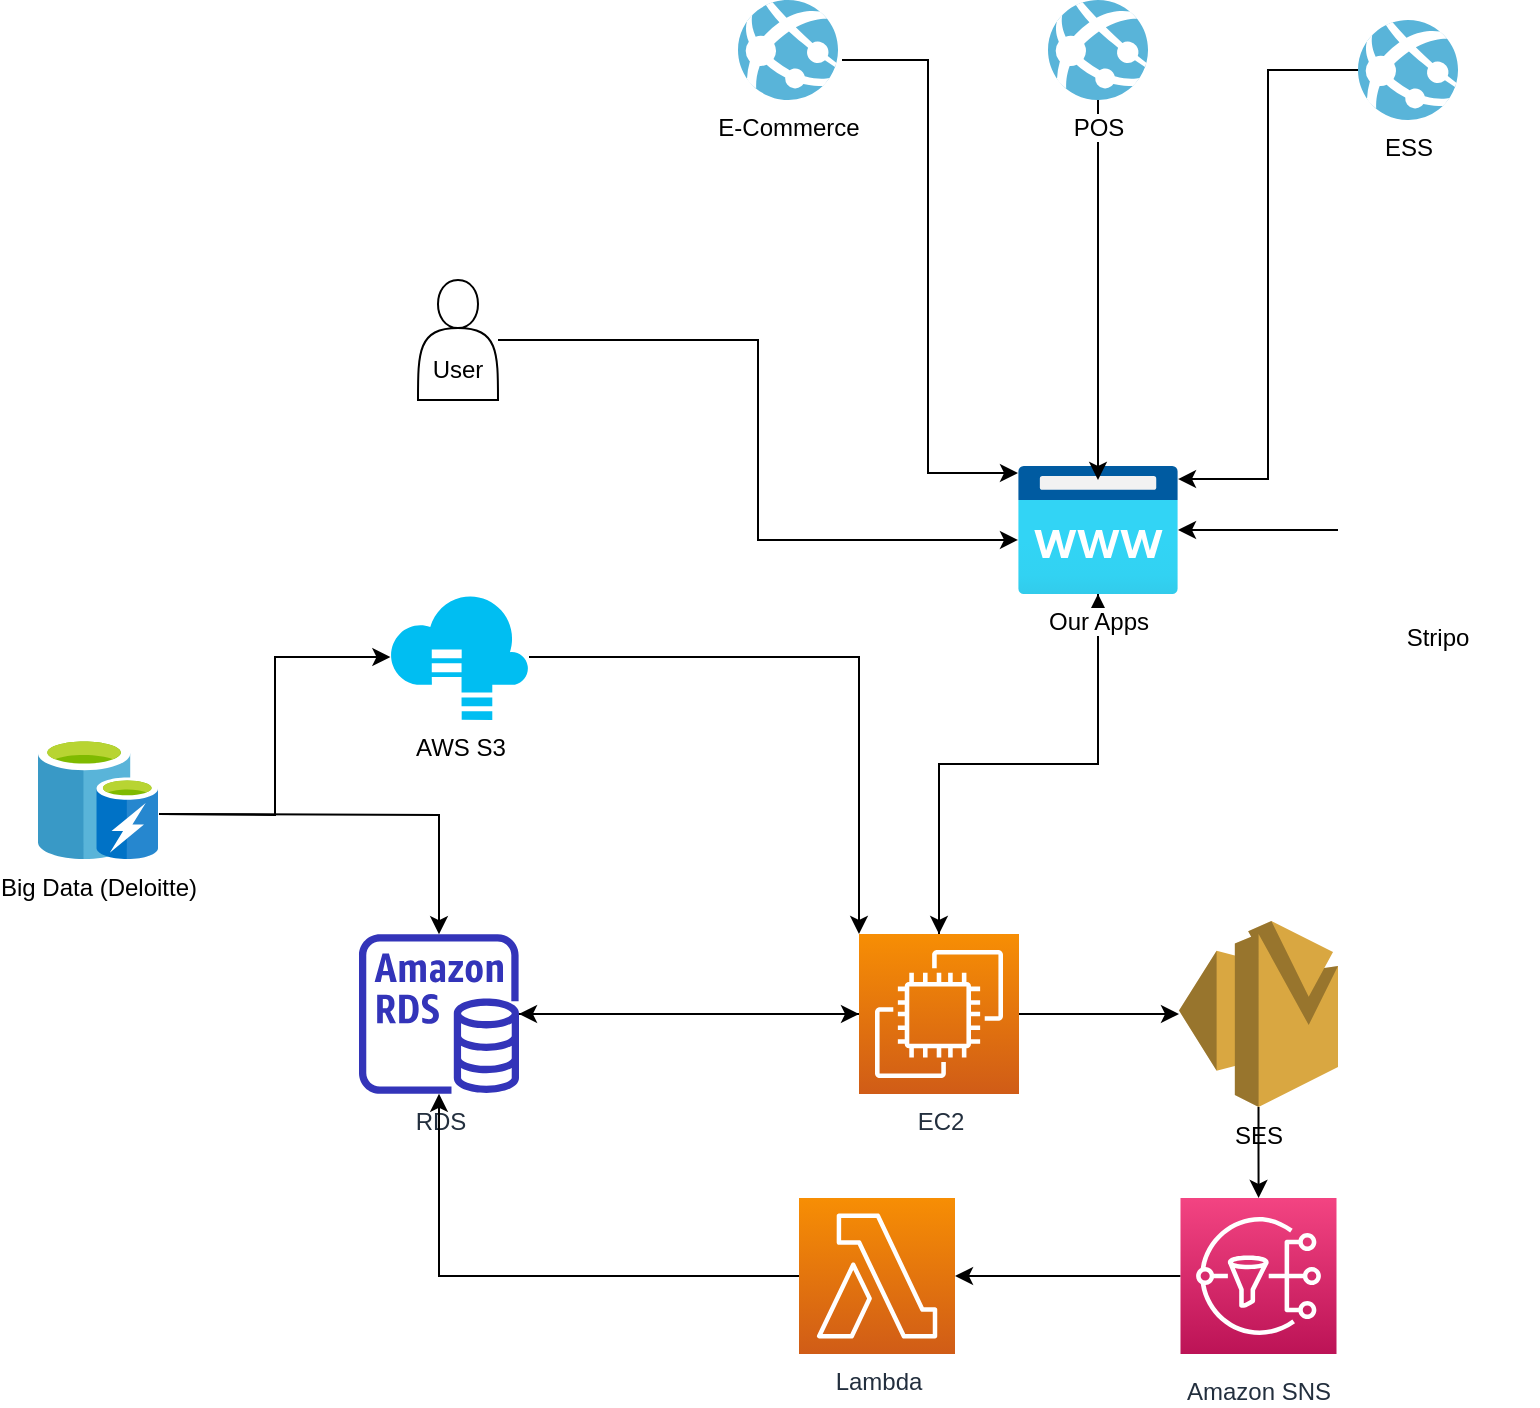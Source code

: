 <mxfile version="20.2.2" type="github">
  <diagram id="Ht1M8jgEwFfnCIfOTk4-" name="Page-1">
    <mxGraphModel dx="1146" dy="1564" grid="1" gridSize="10" guides="1" tooltips="1" connect="1" arrows="1" fold="1" page="1" pageScale="1" pageWidth="1169" pageHeight="827" math="0" shadow="0">
      <root>
        <mxCell id="0" />
        <mxCell id="1" parent="0" />
        <mxCell id="h0SpUzx_nKiekiLCNmhv-20" style="edgeStyle=orthogonalEdgeStyle;rounded=0;orthogonalLoop=1;jettySize=auto;html=1;entryX=1;entryY=0.5;entryDx=0;entryDy=0;entryPerimeter=0;" parent="1" source="UEzPUAAOIrF-is8g5C7q-145" target="h0SpUzx_nKiekiLCNmhv-7" edge="1">
          <mxGeometry relative="1" as="geometry" />
        </mxCell>
        <mxCell id="UEzPUAAOIrF-is8g5C7q-145" value="Amazon SNS" style="outlineConnect=0;fontColor=#232F3E;gradientColor=#F34482;gradientDirection=north;fillColor=#BC1356;strokeColor=#ffffff;dashed=0;verticalLabelPosition=bottom;verticalAlign=top;align=center;html=1;fontSize=12;fontStyle=0;aspect=fixed;shape=mxgraph.aws4.resourceIcon;resIcon=mxgraph.aws4.sns;labelBackgroundColor=#ffffff;spacingTop=5;" parent="1" vertex="1">
          <mxGeometry x="601.25" y="-111" width="78" height="78" as="geometry" />
        </mxCell>
        <mxCell id="h0SpUzx_nKiekiLCNmhv-26" style="edgeStyle=orthogonalEdgeStyle;rounded=0;orthogonalLoop=1;jettySize=auto;html=1;entryX=0;entryY=0.5;entryDx=0;entryDy=0;entryPerimeter=0;" parent="1" source="h0SpUzx_nKiekiLCNmhv-4" target="h0SpUzx_nKiekiLCNmhv-5" edge="1">
          <mxGeometry relative="1" as="geometry" />
        </mxCell>
        <mxCell id="h0SpUzx_nKiekiLCNmhv-4" value="RDS" style="outlineConnect=0;fontColor=#232F3E;gradientColor=none;fillColor=#3334B9;strokeColor=none;dashed=0;verticalLabelPosition=bottom;verticalAlign=top;align=center;html=1;fontSize=12;fontStyle=0;aspect=fixed;pointerEvents=1;shape=mxgraph.aws4.rds_instance;" parent="1" vertex="1">
          <mxGeometry x="190.5" y="-243" width="80" height="80" as="geometry" />
        </mxCell>
        <mxCell id="h0SpUzx_nKiekiLCNmhv-6" style="edgeStyle=orthogonalEdgeStyle;rounded=0;orthogonalLoop=1;jettySize=auto;html=1;" parent="1" source="h0SpUzx_nKiekiLCNmhv-5" target="h0SpUzx_nKiekiLCNmhv-4" edge="1">
          <mxGeometry relative="1" as="geometry" />
        </mxCell>
        <mxCell id="h0SpUzx_nKiekiLCNmhv-21" style="edgeStyle=orthogonalEdgeStyle;rounded=0;orthogonalLoop=1;jettySize=auto;html=1;" parent="1" source="h0SpUzx_nKiekiLCNmhv-5" target="h0SpUzx_nKiekiLCNmhv-14" edge="1">
          <mxGeometry relative="1" as="geometry" />
        </mxCell>
        <mxCell id="h0SpUzx_nKiekiLCNmhv-28" style="edgeStyle=orthogonalEdgeStyle;rounded=0;orthogonalLoop=1;jettySize=auto;html=1;" parent="1" source="h0SpUzx_nKiekiLCNmhv-5" target="h0SpUzx_nKiekiLCNmhv-10" edge="1">
          <mxGeometry relative="1" as="geometry" />
        </mxCell>
        <mxCell id="h0SpUzx_nKiekiLCNmhv-5" value="EC2" style="points=[[0,0,0],[0.25,0,0],[0.5,0,0],[0.75,0,0],[1,0,0],[0,1,0],[0.25,1,0],[0.5,1,0],[0.75,1,0],[1,1,0],[0,0.25,0],[0,0.5,0],[0,0.75,0],[1,0.25,0],[1,0.5,0],[1,0.75,0]];outlineConnect=0;fontColor=#232F3E;gradientColor=#F78E04;gradientDirection=north;fillColor=#D05C17;strokeColor=#ffffff;dashed=0;verticalLabelPosition=bottom;verticalAlign=top;align=center;html=1;fontSize=12;fontStyle=0;aspect=fixed;shape=mxgraph.aws4.resourceIcon;resIcon=mxgraph.aws4.ec2;" parent="1" vertex="1">
          <mxGeometry x="440.5" y="-243" width="80" height="80" as="geometry" />
        </mxCell>
        <mxCell id="h0SpUzx_nKiekiLCNmhv-19" style="edgeStyle=orthogonalEdgeStyle;rounded=0;orthogonalLoop=1;jettySize=auto;html=1;" parent="1" source="h0SpUzx_nKiekiLCNmhv-7" target="h0SpUzx_nKiekiLCNmhv-4" edge="1">
          <mxGeometry relative="1" as="geometry" />
        </mxCell>
        <mxCell id="h0SpUzx_nKiekiLCNmhv-7" value="Lambda" style="points=[[0,0,0],[0.25,0,0],[0.5,0,0],[0.75,0,0],[1,0,0],[0,1,0],[0.25,1,0],[0.5,1,0],[0.75,1,0],[1,1,0],[0,0.25,0],[0,0.5,0],[0,0.75,0],[1,0.25,0],[1,0.5,0],[1,0.75,0]];outlineConnect=0;fontColor=#232F3E;gradientColor=#F78E04;gradientDirection=north;fillColor=#D05C17;strokeColor=#ffffff;dashed=0;verticalLabelPosition=bottom;verticalAlign=top;align=center;html=1;fontSize=12;fontStyle=0;aspect=fixed;shape=mxgraph.aws4.resourceIcon;resIcon=mxgraph.aws4.lambda;" parent="1" vertex="1">
          <mxGeometry x="410.5" y="-111" width="78" height="78" as="geometry" />
        </mxCell>
        <mxCell id="h0SpUzx_nKiekiLCNmhv-25" style="edgeStyle=orthogonalEdgeStyle;rounded=0;orthogonalLoop=1;jettySize=auto;html=1;" parent="1" source="h0SpUzx_nKiekiLCNmhv-9" target="h0SpUzx_nKiekiLCNmhv-10" edge="1">
          <mxGeometry relative="1" as="geometry" />
        </mxCell>
        <mxCell id="h0SpUzx_nKiekiLCNmhv-9" value="Stripo" style="shape=image;verticalLabelPosition=bottom;labelBackgroundColor=#ffffff;verticalAlign=top;aspect=fixed;imageAspect=0;image=https://logopond.com/logos/8759dada598c35bf7fa596291702a554.png;" parent="1" vertex="1">
          <mxGeometry x="680" y="-485" width="100" height="80" as="geometry" />
        </mxCell>
        <mxCell id="h0SpUzx_nKiekiLCNmhv-12" style="edgeStyle=orthogonalEdgeStyle;rounded=0;orthogonalLoop=1;jettySize=auto;html=1;" parent="1" source="h0SpUzx_nKiekiLCNmhv-10" target="h0SpUzx_nKiekiLCNmhv-5" edge="1">
          <mxGeometry relative="1" as="geometry" />
        </mxCell>
        <mxCell id="h0SpUzx_nKiekiLCNmhv-10" value="Our Apps" style="aspect=fixed;html=1;points=[];align=center;image;fontSize=12;image=img/lib/azure2/app_services/App_Service_Domains.svg;" parent="1" vertex="1">
          <mxGeometry x="520" y="-477" width="80" height="64" as="geometry" />
        </mxCell>
        <mxCell id="h0SpUzx_nKiekiLCNmhv-17" style="edgeStyle=orthogonalEdgeStyle;rounded=0;orthogonalLoop=1;jettySize=auto;html=1;" parent="1" source="h0SpUzx_nKiekiLCNmhv-14" target="UEzPUAAOIrF-is8g5C7q-145" edge="1">
          <mxGeometry relative="1" as="geometry" />
        </mxCell>
        <mxCell id="h0SpUzx_nKiekiLCNmhv-14" value="SES" style="outlineConnect=0;dashed=0;verticalLabelPosition=bottom;verticalAlign=top;align=center;html=1;shape=mxgraph.aws3.ses;fillColor=#D9A741;gradientColor=none;" parent="1" vertex="1">
          <mxGeometry x="600.5" y="-249.5" width="79.5" height="93" as="geometry" />
        </mxCell>
        <mxCell id="h0SpUzx_nKiekiLCNmhv-23" style="edgeStyle=orthogonalEdgeStyle;rounded=0;orthogonalLoop=1;jettySize=auto;html=1;entryX=0;entryY=0.578;entryDx=0;entryDy=0;entryPerimeter=0;" parent="1" source="h0SpUzx_nKiekiLCNmhv-22" target="h0SpUzx_nKiekiLCNmhv-10" edge="1">
          <mxGeometry relative="1" as="geometry">
            <mxPoint x="450" y="-440" as="targetPoint" />
          </mxGeometry>
        </mxCell>
        <mxCell id="h0SpUzx_nKiekiLCNmhv-22" value="&lt;br&gt;&lt;br&gt;User" style="shape=actor;whiteSpace=wrap;html=1;" parent="1" vertex="1">
          <mxGeometry x="220" y="-570" width="40" height="60" as="geometry" />
        </mxCell>
        <mxCell id="N5WUCjS0FLmQnRC9iZqY-16" style="edgeStyle=orthogonalEdgeStyle;rounded=0;orthogonalLoop=1;jettySize=auto;html=1;entryX=0;entryY=0.055;entryDx=0;entryDy=0;entryPerimeter=0;exitX=1.04;exitY=0.6;exitDx=0;exitDy=0;exitPerimeter=0;" parent="1" source="N5WUCjS0FLmQnRC9iZqY-1" target="h0SpUzx_nKiekiLCNmhv-10" edge="1">
          <mxGeometry relative="1" as="geometry">
            <mxPoint x="460" y="-680" as="sourcePoint" />
          </mxGeometry>
        </mxCell>
        <mxCell id="N5WUCjS0FLmQnRC9iZqY-1" value="E-Commerce" style="sketch=0;aspect=fixed;html=1;points=[];align=center;image;fontSize=12;image=img/lib/mscae/App_Services.svg;" parent="1" vertex="1">
          <mxGeometry x="380" y="-710" width="50" height="50" as="geometry" />
        </mxCell>
        <mxCell id="N5WUCjS0FLmQnRC9iZqY-15" style="edgeStyle=orthogonalEdgeStyle;rounded=0;orthogonalLoop=1;jettySize=auto;html=1;entryX=0.5;entryY=0.109;entryDx=0;entryDy=0;entryPerimeter=0;" parent="1" source="N5WUCjS0FLmQnRC9iZqY-2" target="h0SpUzx_nKiekiLCNmhv-10" edge="1">
          <mxGeometry relative="1" as="geometry" />
        </mxCell>
        <mxCell id="N5WUCjS0FLmQnRC9iZqY-2" value="POS" style="sketch=0;aspect=fixed;html=1;points=[];align=center;image;fontSize=12;image=img/lib/mscae/App_Services.svg;" parent="1" vertex="1">
          <mxGeometry x="535" y="-710" width="50" height="50" as="geometry" />
        </mxCell>
        <mxCell id="N5WUCjS0FLmQnRC9iZqY-14" style="edgeStyle=orthogonalEdgeStyle;rounded=0;orthogonalLoop=1;jettySize=auto;html=1;entryX=1;entryY=0.102;entryDx=0;entryDy=0;entryPerimeter=0;" parent="1" source="N5WUCjS0FLmQnRC9iZqY-3" target="h0SpUzx_nKiekiLCNmhv-10" edge="1">
          <mxGeometry relative="1" as="geometry" />
        </mxCell>
        <mxCell id="N5WUCjS0FLmQnRC9iZqY-3" value="ESS" style="sketch=0;aspect=fixed;html=1;points=[];align=center;image;fontSize=12;image=img/lib/mscae/App_Services.svg;" parent="1" vertex="1">
          <mxGeometry x="690" y="-700" width="50" height="50" as="geometry" />
        </mxCell>
        <mxCell id="N5WUCjS0FLmQnRC9iZqY-11" style="edgeStyle=orthogonalEdgeStyle;rounded=0;orthogonalLoop=1;jettySize=auto;html=1;entryX=0.01;entryY=0.5;entryDx=0;entryDy=0;entryPerimeter=0;" parent="1" target="N5WUCjS0FLmQnRC9iZqY-9" edge="1">
          <mxGeometry relative="1" as="geometry">
            <mxPoint x="90.5" y="-303" as="sourcePoint" />
          </mxGeometry>
        </mxCell>
        <mxCell id="N5WUCjS0FLmQnRC9iZqY-12" style="edgeStyle=orthogonalEdgeStyle;rounded=0;orthogonalLoop=1;jettySize=auto;html=1;" parent="1" target="h0SpUzx_nKiekiLCNmhv-4" edge="1">
          <mxGeometry relative="1" as="geometry">
            <mxPoint x="90.5" y="-303" as="sourcePoint" />
          </mxGeometry>
        </mxCell>
        <mxCell id="N5WUCjS0FLmQnRC9iZqY-8" value="Big Data (Deloitte)" style="sketch=0;aspect=fixed;html=1;points=[];align=center;image;fontSize=12;image=img/lib/mscae/Cache_including_Redis.svg;" parent="1" vertex="1">
          <mxGeometry x="30" y="-340" width="60" height="60" as="geometry" />
        </mxCell>
        <mxCell id="N5WUCjS0FLmQnRC9iZqY-13" style="edgeStyle=orthogonalEdgeStyle;rounded=0;orthogonalLoop=1;jettySize=auto;html=1;entryX=0;entryY=0;entryDx=0;entryDy=0;entryPerimeter=0;" parent="1" source="N5WUCjS0FLmQnRC9iZqY-9" target="h0SpUzx_nKiekiLCNmhv-5" edge="1">
          <mxGeometry relative="1" as="geometry" />
        </mxCell>
        <mxCell id="N5WUCjS0FLmQnRC9iZqY-9" value="AWS S3" style="aspect=fixed;verticalLabelPosition=bottom;html=1;verticalAlign=top;align=center;strokeColor=none;fillColor=#00BEF2;shape=mxgraph.azure.storsimple;" parent="1" vertex="1">
          <mxGeometry x="205.5" y="-413" width="70" height="63" as="geometry" />
        </mxCell>
      </root>
    </mxGraphModel>
  </diagram>
</mxfile>
